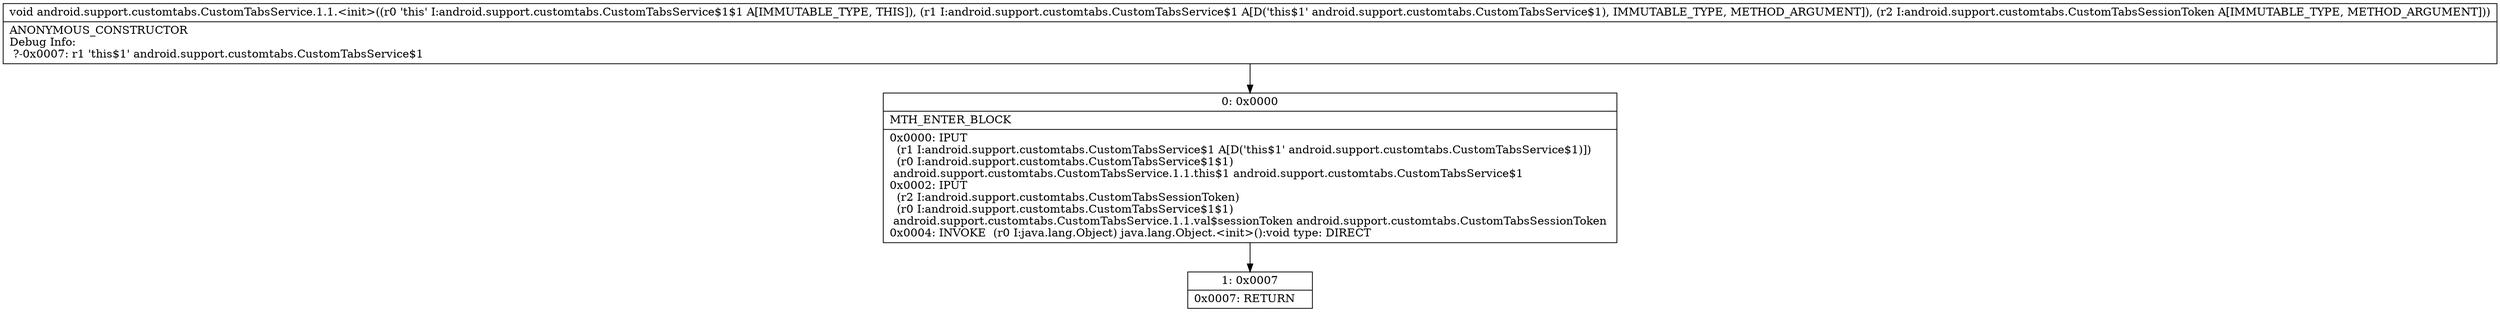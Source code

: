 digraph "CFG forandroid.support.customtabs.CustomTabsService.1.1.\<init\>(Landroid\/support\/customtabs\/CustomTabsService$1;Landroid\/support\/customtabs\/CustomTabsSessionToken;)V" {
Node_0 [shape=record,label="{0\:\ 0x0000|MTH_ENTER_BLOCK\l|0x0000: IPUT  \l  (r1 I:android.support.customtabs.CustomTabsService$1 A[D('this$1' android.support.customtabs.CustomTabsService$1)])\l  (r0 I:android.support.customtabs.CustomTabsService$1$1)\l android.support.customtabs.CustomTabsService.1.1.this$1 android.support.customtabs.CustomTabsService$1 \l0x0002: IPUT  \l  (r2 I:android.support.customtabs.CustomTabsSessionToken)\l  (r0 I:android.support.customtabs.CustomTabsService$1$1)\l android.support.customtabs.CustomTabsService.1.1.val$sessionToken android.support.customtabs.CustomTabsSessionToken \l0x0004: INVOKE  (r0 I:java.lang.Object) java.lang.Object.\<init\>():void type: DIRECT \l}"];
Node_1 [shape=record,label="{1\:\ 0x0007|0x0007: RETURN   \l}"];
MethodNode[shape=record,label="{void android.support.customtabs.CustomTabsService.1.1.\<init\>((r0 'this' I:android.support.customtabs.CustomTabsService$1$1 A[IMMUTABLE_TYPE, THIS]), (r1 I:android.support.customtabs.CustomTabsService$1 A[D('this$1' android.support.customtabs.CustomTabsService$1), IMMUTABLE_TYPE, METHOD_ARGUMENT]), (r2 I:android.support.customtabs.CustomTabsSessionToken A[IMMUTABLE_TYPE, METHOD_ARGUMENT]))  | ANONYMOUS_CONSTRUCTOR\lDebug Info:\l  ?\-0x0007: r1 'this$1' android.support.customtabs.CustomTabsService$1\l}"];
MethodNode -> Node_0;
Node_0 -> Node_1;
}

